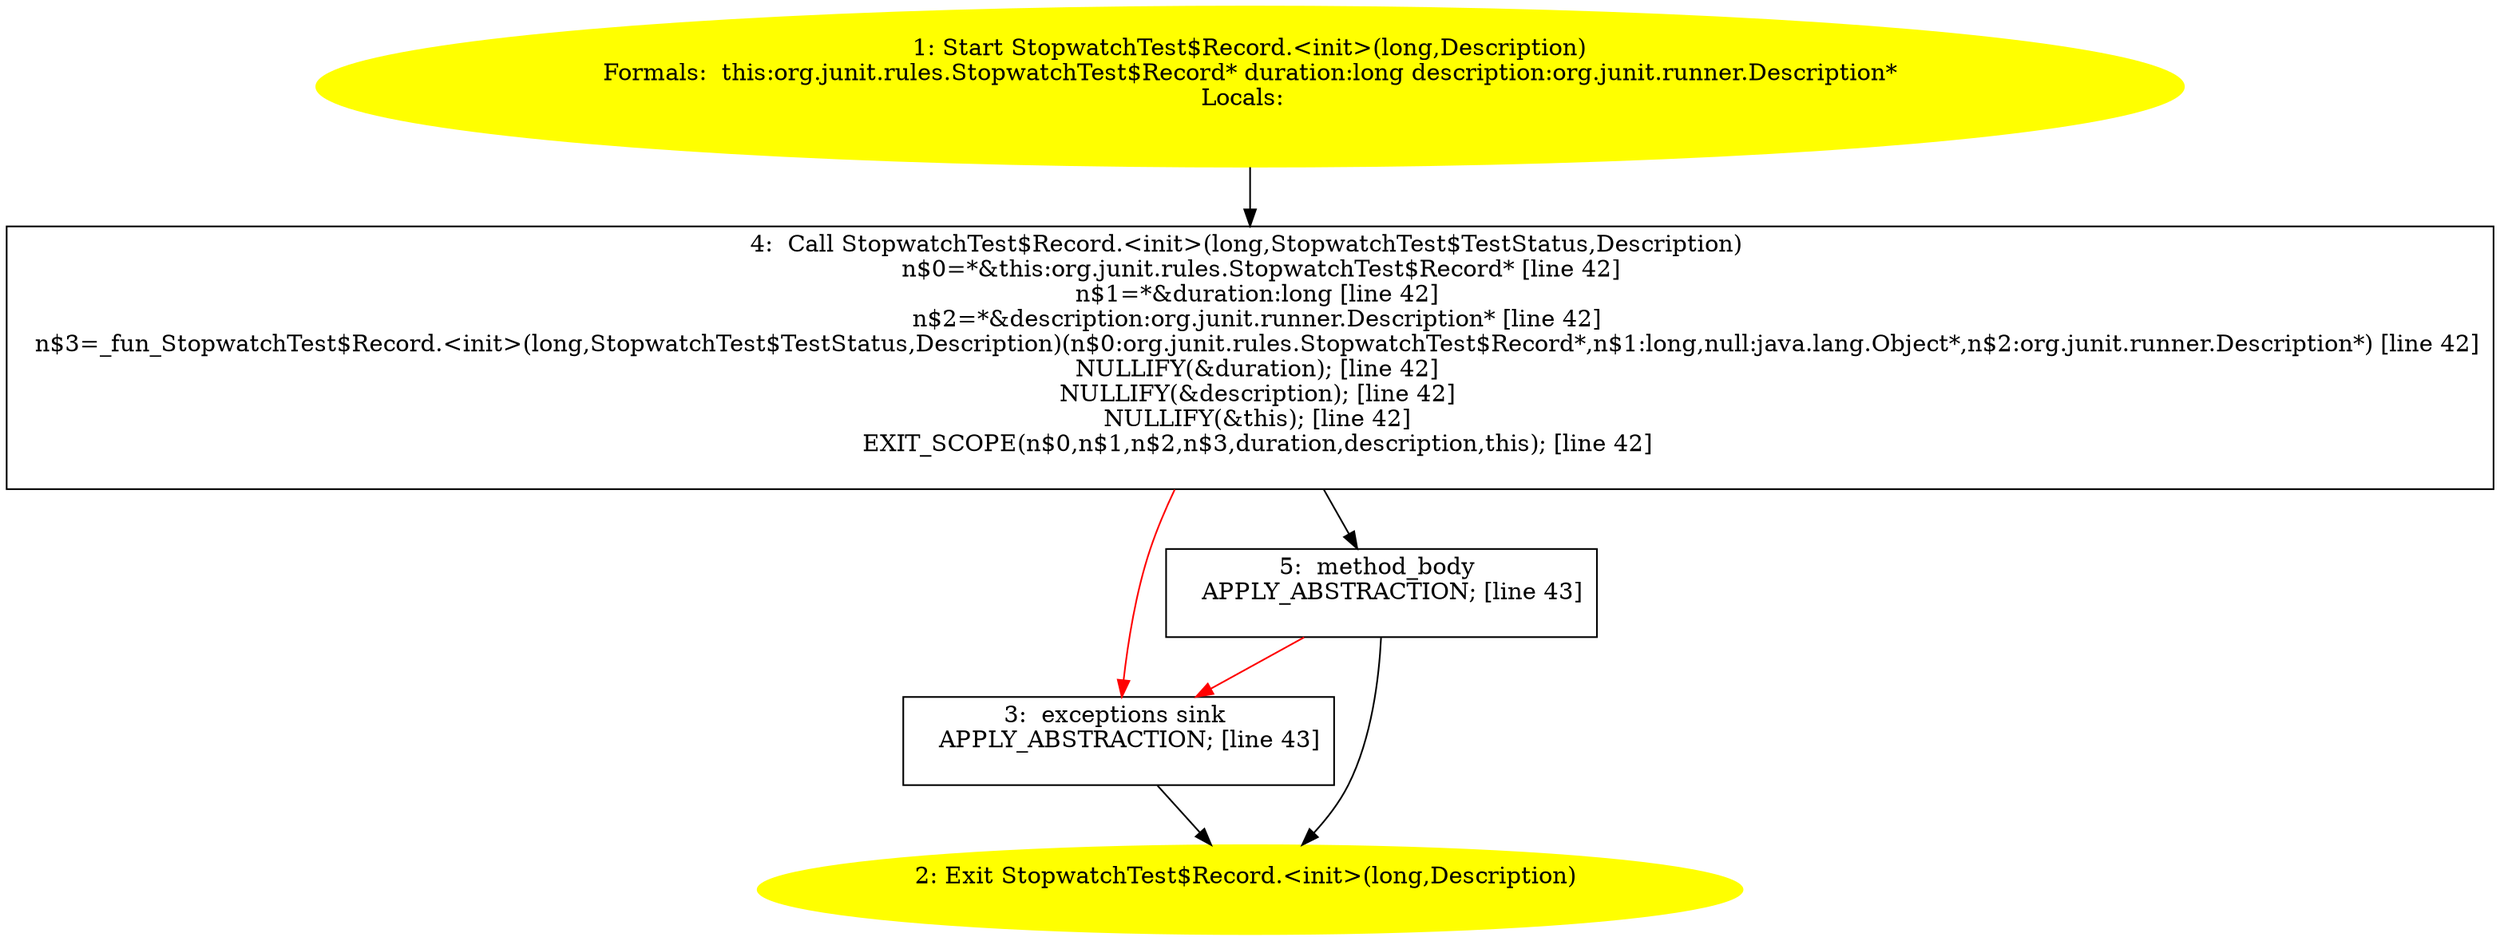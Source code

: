 /* @generated */
digraph cfg {
"org.junit.rules.StopwatchTest$Record.<init>(long,org.junit.runner.Description).1704377af11ad300de7cdd8dd3faf00e_1" [label="1: Start StopwatchTest$Record.<init>(long,Description)\nFormals:  this:org.junit.rules.StopwatchTest$Record* duration:long description:org.junit.runner.Description*\nLocals:  \n  " color=yellow style=filled]
	

	 "org.junit.rules.StopwatchTest$Record.<init>(long,org.junit.runner.Description).1704377af11ad300de7cdd8dd3faf00e_1" -> "org.junit.rules.StopwatchTest$Record.<init>(long,org.junit.runner.Description).1704377af11ad300de7cdd8dd3faf00e_4" ;
"org.junit.rules.StopwatchTest$Record.<init>(long,org.junit.runner.Description).1704377af11ad300de7cdd8dd3faf00e_2" [label="2: Exit StopwatchTest$Record.<init>(long,Description) \n  " color=yellow style=filled]
	

"org.junit.rules.StopwatchTest$Record.<init>(long,org.junit.runner.Description).1704377af11ad300de7cdd8dd3faf00e_3" [label="3:  exceptions sink \n   APPLY_ABSTRACTION; [line 43]\n " shape="box"]
	

	 "org.junit.rules.StopwatchTest$Record.<init>(long,org.junit.runner.Description).1704377af11ad300de7cdd8dd3faf00e_3" -> "org.junit.rules.StopwatchTest$Record.<init>(long,org.junit.runner.Description).1704377af11ad300de7cdd8dd3faf00e_2" ;
"org.junit.rules.StopwatchTest$Record.<init>(long,org.junit.runner.Description).1704377af11ad300de7cdd8dd3faf00e_4" [label="4:  Call StopwatchTest$Record.<init>(long,StopwatchTest$TestStatus,Description) \n   n$0=*&this:org.junit.rules.StopwatchTest$Record* [line 42]\n  n$1=*&duration:long [line 42]\n  n$2=*&description:org.junit.runner.Description* [line 42]\n  n$3=_fun_StopwatchTest$Record.<init>(long,StopwatchTest$TestStatus,Description)(n$0:org.junit.rules.StopwatchTest$Record*,n$1:long,null:java.lang.Object*,n$2:org.junit.runner.Description*) [line 42]\n  NULLIFY(&duration); [line 42]\n  NULLIFY(&description); [line 42]\n  NULLIFY(&this); [line 42]\n  EXIT_SCOPE(n$0,n$1,n$2,n$3,duration,description,this); [line 42]\n " shape="box"]
	

	 "org.junit.rules.StopwatchTest$Record.<init>(long,org.junit.runner.Description).1704377af11ad300de7cdd8dd3faf00e_4" -> "org.junit.rules.StopwatchTest$Record.<init>(long,org.junit.runner.Description).1704377af11ad300de7cdd8dd3faf00e_5" ;
	 "org.junit.rules.StopwatchTest$Record.<init>(long,org.junit.runner.Description).1704377af11ad300de7cdd8dd3faf00e_4" -> "org.junit.rules.StopwatchTest$Record.<init>(long,org.junit.runner.Description).1704377af11ad300de7cdd8dd3faf00e_3" [color="red" ];
"org.junit.rules.StopwatchTest$Record.<init>(long,org.junit.runner.Description).1704377af11ad300de7cdd8dd3faf00e_5" [label="5:  method_body \n   APPLY_ABSTRACTION; [line 43]\n " shape="box"]
	

	 "org.junit.rules.StopwatchTest$Record.<init>(long,org.junit.runner.Description).1704377af11ad300de7cdd8dd3faf00e_5" -> "org.junit.rules.StopwatchTest$Record.<init>(long,org.junit.runner.Description).1704377af11ad300de7cdd8dd3faf00e_2" ;
	 "org.junit.rules.StopwatchTest$Record.<init>(long,org.junit.runner.Description).1704377af11ad300de7cdd8dd3faf00e_5" -> "org.junit.rules.StopwatchTest$Record.<init>(long,org.junit.runner.Description).1704377af11ad300de7cdd8dd3faf00e_3" [color="red" ];
}
